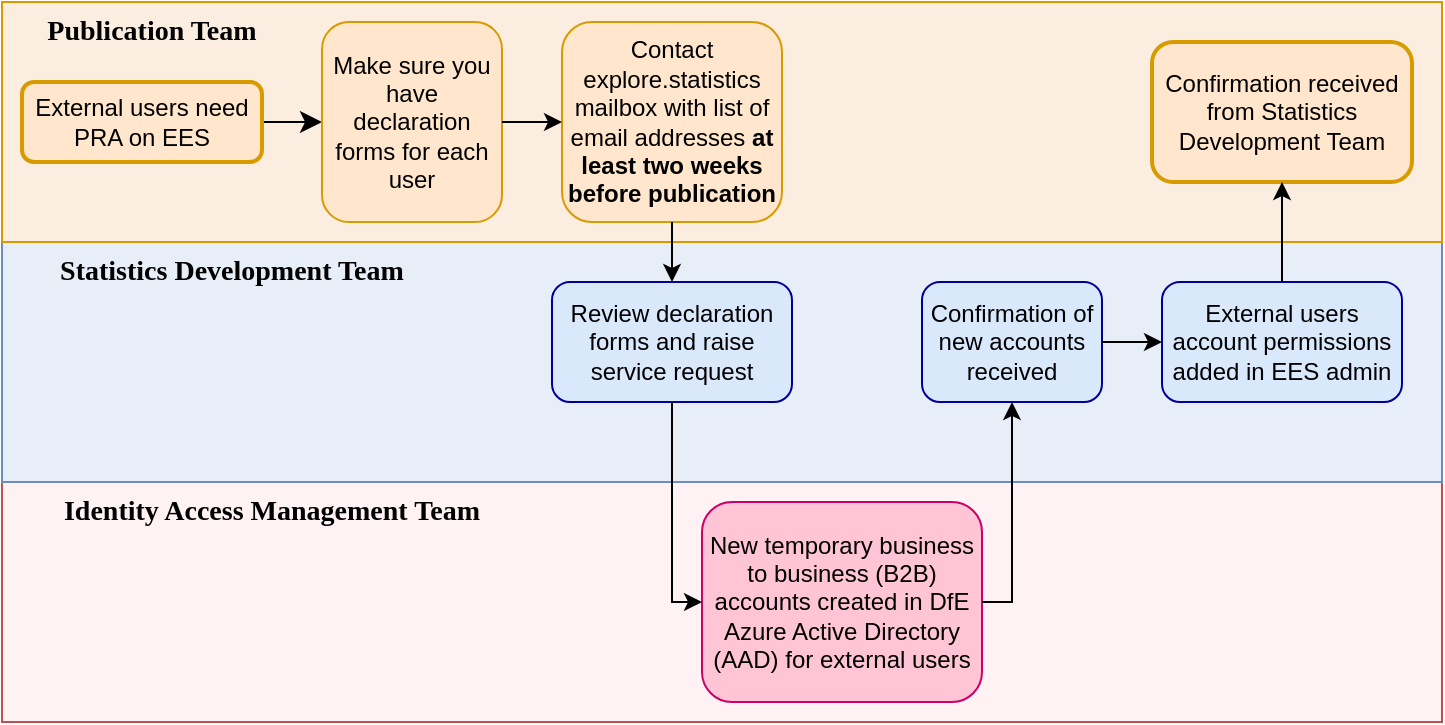 <mxfile version="22.0.8" type="device">
  <diagram id="C5RBs43oDa-KdzZeNtuy" name="Page-1">
    <mxGraphModel dx="1434" dy="782" grid="1" gridSize="10" guides="1" tooltips="1" connect="1" arrows="1" fold="1" page="1" pageScale="1" pageWidth="827" pageHeight="1169" math="0" shadow="0">
      <root>
        <mxCell id="WIyWlLk6GJQsqaUBKTNV-0" />
        <mxCell id="WIyWlLk6GJQsqaUBKTNV-1" parent="WIyWlLk6GJQsqaUBKTNV-0" />
        <mxCell id="Wrs3lxRDHoZ0nHGpzCag-10" value="" style="rounded=0;whiteSpace=wrap;html=1;fillColor=#FFF2F4;strokeColor=#b85450;" parent="WIyWlLk6GJQsqaUBKTNV-1" vertex="1">
          <mxGeometry x="40" y="330" width="720" height="120" as="geometry" />
        </mxCell>
        <mxCell id="Wrs3lxRDHoZ0nHGpzCag-4" value="" style="rounded=0;whiteSpace=wrap;html=1;fillColor=#e8eef8;strokeColor=#6c8ebf;" parent="WIyWlLk6GJQsqaUBKTNV-1" vertex="1">
          <mxGeometry x="40" y="210" width="720" height="120" as="geometry" />
        </mxCell>
        <mxCell id="Wrs3lxRDHoZ0nHGpzCag-0" value="" style="rounded=0;whiteSpace=wrap;html=1;fillColor=#fbeee0;strokeColor=#d79b00;" parent="WIyWlLk6GJQsqaUBKTNV-1" vertex="1">
          <mxGeometry x="40" y="90" width="720" height="120" as="geometry" />
        </mxCell>
        <mxCell id="WIyWlLk6GJQsqaUBKTNV-2" value="" style="rounded=0;html=1;jettySize=auto;orthogonalLoop=1;fontSize=11;endArrow=classic;endFill=1;endSize=8;strokeWidth=1;shadow=0;labelBackgroundColor=none;edgeStyle=orthogonalEdgeStyle;" parent="WIyWlLk6GJQsqaUBKTNV-1" source="WIyWlLk6GJQsqaUBKTNV-3" edge="1">
          <mxGeometry relative="1" as="geometry">
            <mxPoint x="200" y="150" as="targetPoint" />
          </mxGeometry>
        </mxCell>
        <mxCell id="WIyWlLk6GJQsqaUBKTNV-3" value="External users need PRA on EES" style="rounded=1;whiteSpace=wrap;html=1;fontSize=12;glass=0;strokeWidth=2;shadow=0;fillColor=#ffe6cc;strokeColor=#d79b00;" parent="WIyWlLk6GJQsqaUBKTNV-1" vertex="1">
          <mxGeometry x="50" y="130" width="120" height="40" as="geometry" />
        </mxCell>
        <mxCell id="WIyWlLk6GJQsqaUBKTNV-7" value="Make sure you have declaration forms for each user" style="rounded=1;whiteSpace=wrap;html=1;fontSize=12;glass=0;strokeWidth=1;shadow=0;fillColor=#ffe6cc;strokeColor=#d79b00;" parent="WIyWlLk6GJQsqaUBKTNV-1" vertex="1">
          <mxGeometry x="200" y="100" width="90" height="100" as="geometry" />
        </mxCell>
        <mxCell id="Wrs3lxRDHoZ0nHGpzCag-1" value="Contact explore.statistics mailbox with list of email addresses &lt;b&gt;at least two weeks before publication&lt;/b&gt;" style="rounded=1;whiteSpace=wrap;html=1;fontSize=12;glass=0;strokeWidth=1;shadow=0;fillColor=#ffe6cc;strokeColor=#d79b00;" parent="WIyWlLk6GJQsqaUBKTNV-1" vertex="1">
          <mxGeometry x="320" y="100" width="110" height="100" as="geometry" />
        </mxCell>
        <mxCell id="Wrs3lxRDHoZ0nHGpzCag-3" style="edgeStyle=orthogonalEdgeStyle;rounded=0;orthogonalLoop=1;jettySize=auto;html=1;exitX=0.5;exitY=1;exitDx=0;exitDy=0;" parent="WIyWlLk6GJQsqaUBKTNV-1" source="Wrs3lxRDHoZ0nHGpzCag-0" target="Wrs3lxRDHoZ0nHGpzCag-0" edge="1">
          <mxGeometry relative="1" as="geometry" />
        </mxCell>
        <mxCell id="Wrs3lxRDHoZ0nHGpzCag-5" value="Review declaration forms and raise service request" style="rounded=1;whiteSpace=wrap;html=1;fontSize=12;glass=0;strokeWidth=1;shadow=0;fillColor=#dae8fc;strokeColor=#000099;" parent="WIyWlLk6GJQsqaUBKTNV-1" vertex="1">
          <mxGeometry x="315" y="230" width="120" height="60" as="geometry" />
        </mxCell>
        <mxCell id="Wrs3lxRDHoZ0nHGpzCag-8" value="" style="endArrow=classic;html=1;rounded=0;entryX=0.5;entryY=0;entryDx=0;entryDy=0;exitX=0.5;exitY=1;exitDx=0;exitDy=0;" parent="WIyWlLk6GJQsqaUBKTNV-1" source="Wrs3lxRDHoZ0nHGpzCag-1" target="Wrs3lxRDHoZ0nHGpzCag-5" edge="1">
          <mxGeometry width="50" height="50" relative="1" as="geometry">
            <mxPoint x="470" y="180" as="sourcePoint" />
            <mxPoint x="520" y="130" as="targetPoint" />
          </mxGeometry>
        </mxCell>
        <mxCell id="Wrs3lxRDHoZ0nHGpzCag-9" value="Confirmation of new accounts received" style="rounded=1;whiteSpace=wrap;html=1;fontSize=12;glass=0;strokeWidth=1;shadow=0;fillColor=#dae8fc;strokeColor=#000099;" parent="WIyWlLk6GJQsqaUBKTNV-1" vertex="1">
          <mxGeometry x="500" y="230" width="90" height="60" as="geometry" />
        </mxCell>
        <mxCell id="Wrs3lxRDHoZ0nHGpzCag-11" value="New temporary business to business (B2B) accounts created in DfE Azure Active Directory (AAD) for external users" style="rounded=1;whiteSpace=wrap;html=1;fontSize=12;glass=0;strokeWidth=1;shadow=0;fillColor=#FFC4D6;strokeColor=#CC0066;" parent="WIyWlLk6GJQsqaUBKTNV-1" vertex="1">
          <mxGeometry x="390" y="340" width="140" height="100" as="geometry" />
        </mxCell>
        <mxCell id="Wrs3lxRDHoZ0nHGpzCag-13" value="" style="endArrow=classic;html=1;rounded=0;exitX=0.5;exitY=1;exitDx=0;exitDy=0;entryX=0;entryY=0.5;entryDx=0;entryDy=0;" parent="WIyWlLk6GJQsqaUBKTNV-1" source="Wrs3lxRDHoZ0nHGpzCag-5" target="Wrs3lxRDHoZ0nHGpzCag-11" edge="1">
          <mxGeometry width="50" height="50" relative="1" as="geometry">
            <mxPoint x="390" y="430" as="sourcePoint" />
            <mxPoint x="440" y="380" as="targetPoint" />
            <Array as="points">
              <mxPoint x="375" y="390" />
            </Array>
          </mxGeometry>
        </mxCell>
        <mxCell id="Wrs3lxRDHoZ0nHGpzCag-14" value="" style="endArrow=classic;html=1;rounded=0;exitX=1;exitY=0.5;exitDx=0;exitDy=0;entryX=0.5;entryY=1;entryDx=0;entryDy=0;" parent="WIyWlLk6GJQsqaUBKTNV-1" source="Wrs3lxRDHoZ0nHGpzCag-11" target="Wrs3lxRDHoZ0nHGpzCag-9" edge="1">
          <mxGeometry width="50" height="50" relative="1" as="geometry">
            <mxPoint x="630" y="390" as="sourcePoint" />
            <mxPoint x="670" y="340" as="targetPoint" />
            <Array as="points">
              <mxPoint x="545" y="390" />
            </Array>
          </mxGeometry>
        </mxCell>
        <mxCell id="Wrs3lxRDHoZ0nHGpzCag-17" value="&lt;b&gt;&lt;font style=&quot;font-size: 14px;&quot;&gt;Publication Team&lt;/font&gt;&lt;/b&gt;" style="text;html=1;strokeColor=none;fillColor=none;align=center;verticalAlign=middle;whiteSpace=wrap;rounded=0;fontFamily=Tahoma;" parent="WIyWlLk6GJQsqaUBKTNV-1" vertex="1">
          <mxGeometry x="40" y="90" width="150" height="30" as="geometry" />
        </mxCell>
        <mxCell id="Wrs3lxRDHoZ0nHGpzCag-18" value="&lt;span style=&quot;font-size: 14px;&quot;&gt;&lt;b&gt;Statistics Development Team&lt;/b&gt;&lt;/span&gt;" style="text;html=1;strokeColor=none;fillColor=none;align=center;verticalAlign=middle;whiteSpace=wrap;rounded=0;fontFamily=Tahoma;" parent="WIyWlLk6GJQsqaUBKTNV-1" vertex="1">
          <mxGeometry x="40" y="210" width="230" height="30" as="geometry" />
        </mxCell>
        <mxCell id="Wrs3lxRDHoZ0nHGpzCag-19" value="&lt;span style=&quot;font-size: 14px;&quot;&gt;&lt;b&gt;Identity Access Management Team&lt;/b&gt;&lt;/span&gt;" style="text;html=1;strokeColor=none;fillColor=none;align=center;verticalAlign=middle;whiteSpace=wrap;rounded=0;fontFamily=Tahoma;" parent="WIyWlLk6GJQsqaUBKTNV-1" vertex="1">
          <mxGeometry x="40" y="330" width="270" height="30" as="geometry" />
        </mxCell>
        <mxCell id="umQ5a9_PP6GbZdle-7cT-2" value="" style="endArrow=classic;html=1;rounded=0;exitX=1;exitY=0.5;exitDx=0;exitDy=0;entryX=0;entryY=0.5;entryDx=0;entryDy=0;" parent="WIyWlLk6GJQsqaUBKTNV-1" source="WIyWlLk6GJQsqaUBKTNV-7" target="Wrs3lxRDHoZ0nHGpzCag-1" edge="1">
          <mxGeometry width="50" height="50" relative="1" as="geometry">
            <mxPoint x="390" y="430" as="sourcePoint" />
            <mxPoint x="440" y="380" as="targetPoint" />
          </mxGeometry>
        </mxCell>
        <mxCell id="umQ5a9_PP6GbZdle-7cT-3" value="External users account permissions added in EES admin" style="rounded=1;whiteSpace=wrap;html=1;fontSize=12;glass=0;strokeWidth=1;shadow=0;fillColor=#dae8fc;strokeColor=#000099;" parent="WIyWlLk6GJQsqaUBKTNV-1" vertex="1">
          <mxGeometry x="620" y="230" width="120" height="60" as="geometry" />
        </mxCell>
        <mxCell id="umQ5a9_PP6GbZdle-7cT-5" value="" style="endArrow=classic;html=1;rounded=0;entryX=0;entryY=0.5;entryDx=0;entryDy=0;exitX=1;exitY=0.5;exitDx=0;exitDy=0;" parent="WIyWlLk6GJQsqaUBKTNV-1" source="Wrs3lxRDHoZ0nHGpzCag-9" target="umQ5a9_PP6GbZdle-7cT-3" edge="1">
          <mxGeometry width="50" height="50" relative="1" as="geometry">
            <mxPoint x="390" y="430" as="sourcePoint" />
            <mxPoint x="440" y="380" as="targetPoint" />
          </mxGeometry>
        </mxCell>
        <mxCell id="umQ5a9_PP6GbZdle-7cT-6" value="Confirmation received from Statistics Development Team" style="rounded=1;whiteSpace=wrap;html=1;fontSize=12;glass=0;strokeWidth=2;shadow=0;fillColor=#ffe6cc;strokeColor=#d79b00;" parent="WIyWlLk6GJQsqaUBKTNV-1" vertex="1">
          <mxGeometry x="615" y="110" width="130" height="70" as="geometry" />
        </mxCell>
        <mxCell id="umQ5a9_PP6GbZdle-7cT-7" value="" style="endArrow=classic;html=1;rounded=0;entryX=0.5;entryY=1;entryDx=0;entryDy=0;" parent="WIyWlLk6GJQsqaUBKTNV-1" target="umQ5a9_PP6GbZdle-7cT-6" edge="1">
          <mxGeometry width="50" height="50" relative="1" as="geometry">
            <mxPoint x="680" y="230" as="sourcePoint" />
            <mxPoint x="440" y="380" as="targetPoint" />
          </mxGeometry>
        </mxCell>
      </root>
    </mxGraphModel>
  </diagram>
</mxfile>
